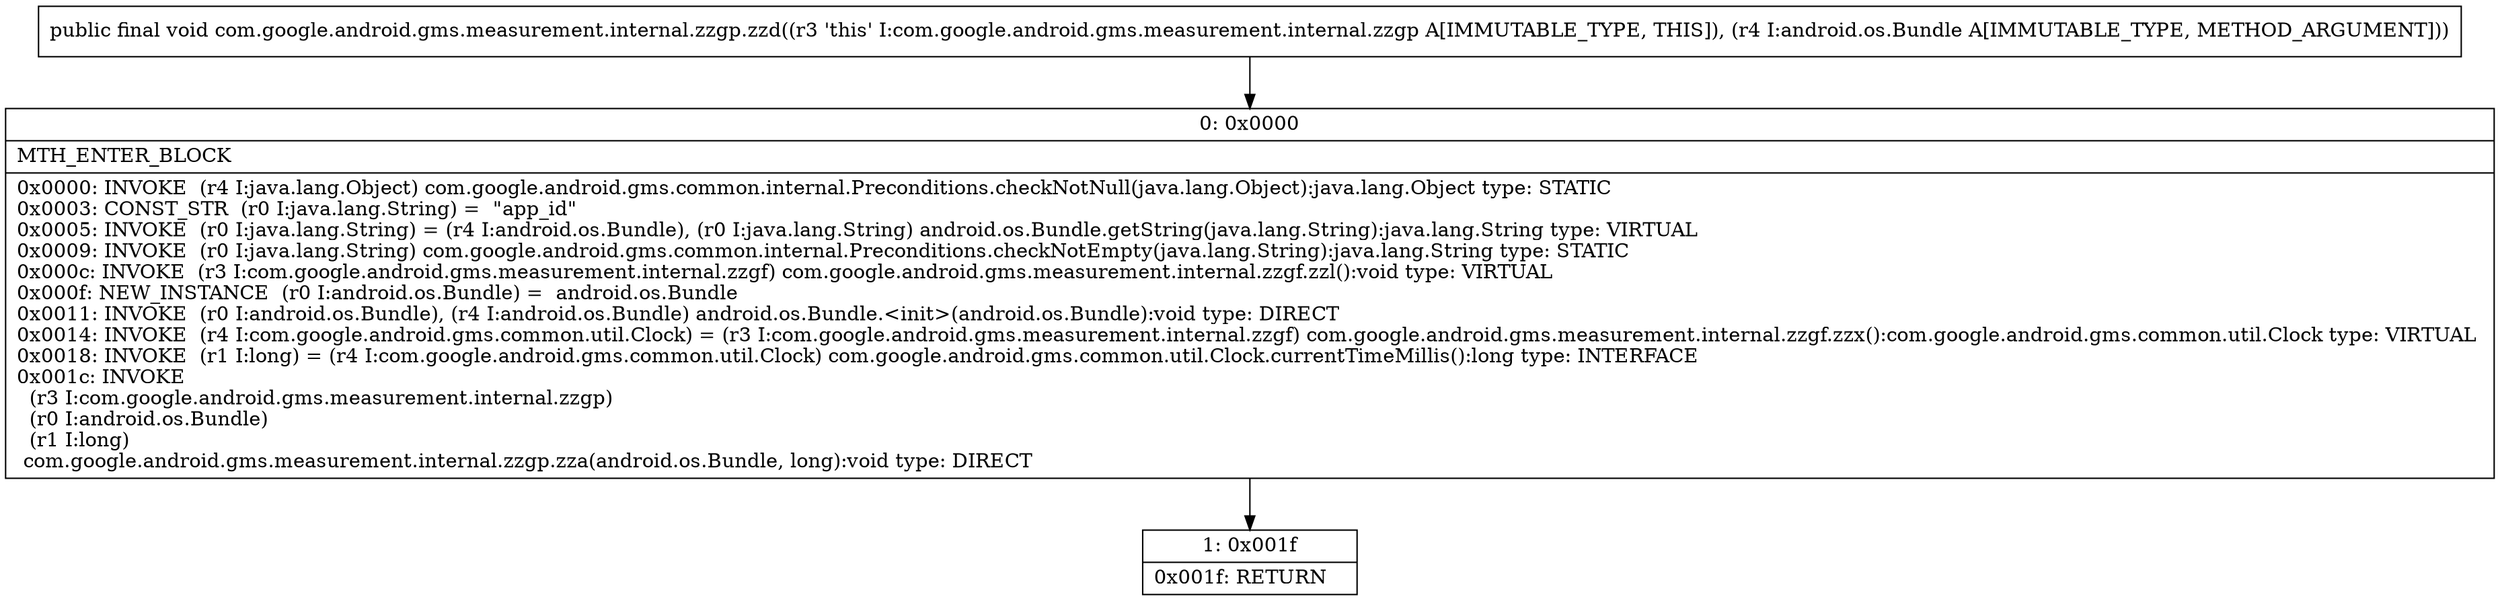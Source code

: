 digraph "CFG forcom.google.android.gms.measurement.internal.zzgp.zzd(Landroid\/os\/Bundle;)V" {
Node_0 [shape=record,label="{0\:\ 0x0000|MTH_ENTER_BLOCK\l|0x0000: INVOKE  (r4 I:java.lang.Object) com.google.android.gms.common.internal.Preconditions.checkNotNull(java.lang.Object):java.lang.Object type: STATIC \l0x0003: CONST_STR  (r0 I:java.lang.String) =  \"app_id\" \l0x0005: INVOKE  (r0 I:java.lang.String) = (r4 I:android.os.Bundle), (r0 I:java.lang.String) android.os.Bundle.getString(java.lang.String):java.lang.String type: VIRTUAL \l0x0009: INVOKE  (r0 I:java.lang.String) com.google.android.gms.common.internal.Preconditions.checkNotEmpty(java.lang.String):java.lang.String type: STATIC \l0x000c: INVOKE  (r3 I:com.google.android.gms.measurement.internal.zzgf) com.google.android.gms.measurement.internal.zzgf.zzl():void type: VIRTUAL \l0x000f: NEW_INSTANCE  (r0 I:android.os.Bundle) =  android.os.Bundle \l0x0011: INVOKE  (r0 I:android.os.Bundle), (r4 I:android.os.Bundle) android.os.Bundle.\<init\>(android.os.Bundle):void type: DIRECT \l0x0014: INVOKE  (r4 I:com.google.android.gms.common.util.Clock) = (r3 I:com.google.android.gms.measurement.internal.zzgf) com.google.android.gms.measurement.internal.zzgf.zzx():com.google.android.gms.common.util.Clock type: VIRTUAL \l0x0018: INVOKE  (r1 I:long) = (r4 I:com.google.android.gms.common.util.Clock) com.google.android.gms.common.util.Clock.currentTimeMillis():long type: INTERFACE \l0x001c: INVOKE  \l  (r3 I:com.google.android.gms.measurement.internal.zzgp)\l  (r0 I:android.os.Bundle)\l  (r1 I:long)\l com.google.android.gms.measurement.internal.zzgp.zza(android.os.Bundle, long):void type: DIRECT \l}"];
Node_1 [shape=record,label="{1\:\ 0x001f|0x001f: RETURN   \l}"];
MethodNode[shape=record,label="{public final void com.google.android.gms.measurement.internal.zzgp.zzd((r3 'this' I:com.google.android.gms.measurement.internal.zzgp A[IMMUTABLE_TYPE, THIS]), (r4 I:android.os.Bundle A[IMMUTABLE_TYPE, METHOD_ARGUMENT])) }"];
MethodNode -> Node_0;
Node_0 -> Node_1;
}

